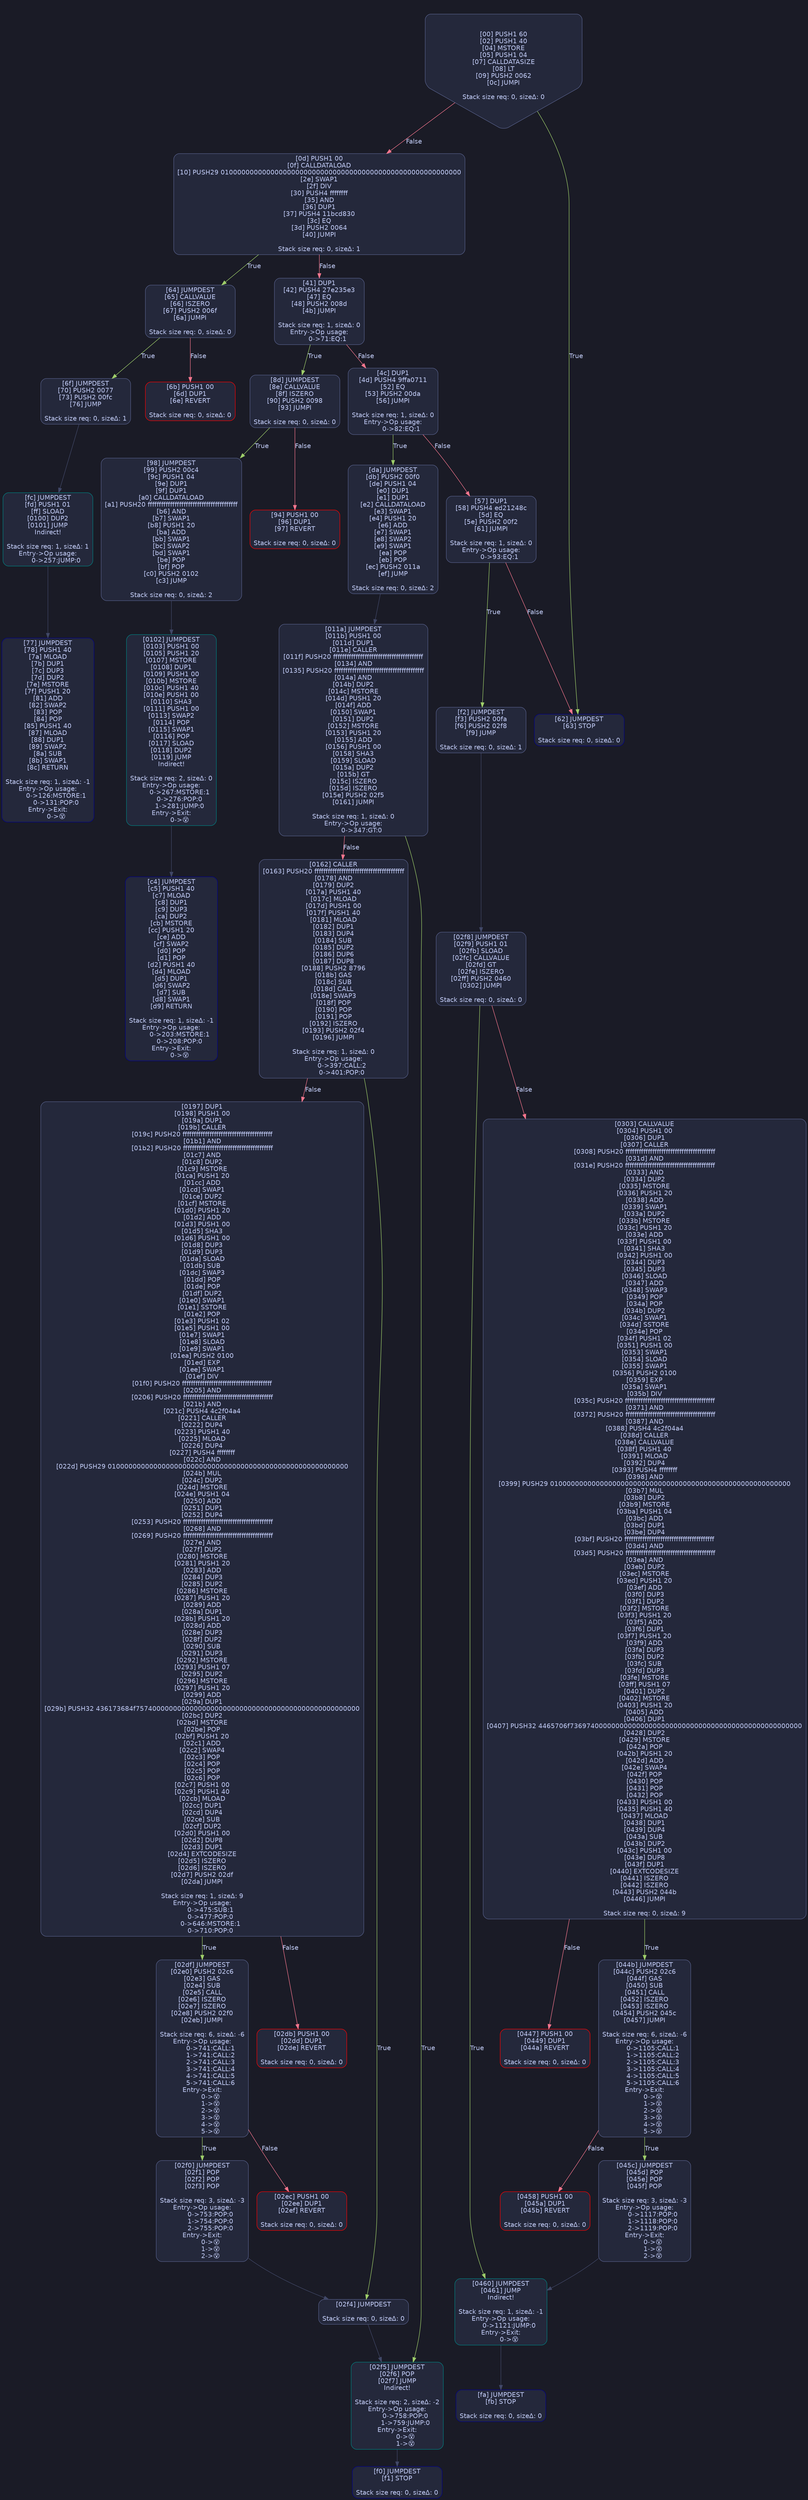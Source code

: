 digraph G {
    node [shape=box, style="filled, rounded", color="#565f89", fontcolor="#c0caf5", fontname="Helvetica", fillcolor="#24283b"];
    edge [color="#414868", fontcolor="#c0caf5", fontname="Helvetica"];
    bgcolor="#1a1b26";
    0 [ label = "[00] PUSH1 60
[02] PUSH1 40
[04] MSTORE
[05] PUSH1 04
[07] CALLDATASIZE
[08] LT
[09] PUSH2 0062
[0c] JUMPI

Stack size req: 0, sizeΔ: 0
" shape = invhouse]
    1 [ label = "[0d] PUSH1 00
[0f] CALLDATALOAD
[10] PUSH29 0100000000000000000000000000000000000000000000000000000000
[2e] SWAP1
[2f] DIV
[30] PUSH4 ffffffff
[35] AND
[36] DUP1
[37] PUSH4 11bcd830
[3c] EQ
[3d] PUSH2 0064
[40] JUMPI

Stack size req: 0, sizeΔ: 1
"]
    2 [ label = "[41] DUP1
[42] PUSH4 27e235e3
[47] EQ
[48] PUSH2 008d
[4b] JUMPI

Stack size req: 1, sizeΔ: 0
Entry->Op usage:
	0->71:EQ:1
"]
    3 [ label = "[4c] DUP1
[4d] PUSH4 9ffa0711
[52] EQ
[53] PUSH2 00da
[56] JUMPI

Stack size req: 1, sizeΔ: 0
Entry->Op usage:
	0->82:EQ:1
"]
    4 [ label = "[57] DUP1
[58] PUSH4 ed21248c
[5d] EQ
[5e] PUSH2 00f2
[61] JUMPI

Stack size req: 1, sizeΔ: 0
Entry->Op usage:
	0->93:EQ:1
"]
    5 [ label = "[62] JUMPDEST
[63] STOP

Stack size req: 0, sizeΔ: 0
" color = "darkblue"]
    6 [ label = "[64] JUMPDEST
[65] CALLVALUE
[66] ISZERO
[67] PUSH2 006f
[6a] JUMPI

Stack size req: 0, sizeΔ: 0
"]
    7 [ label = "[6b] PUSH1 00
[6d] DUP1
[6e] REVERT

Stack size req: 0, sizeΔ: 0
" color = "red"]
    8 [ label = "[6f] JUMPDEST
[70] PUSH2 0077
[73] PUSH2 00fc
[76] JUMP

Stack size req: 0, sizeΔ: 1
"]
    9 [ label = "[77] JUMPDEST
[78] PUSH1 40
[7a] MLOAD
[7b] DUP1
[7c] DUP3
[7d] DUP2
[7e] MSTORE
[7f] PUSH1 20
[81] ADD
[82] SWAP2
[83] POP
[84] POP
[85] PUSH1 40
[87] MLOAD
[88] DUP1
[89] SWAP2
[8a] SUB
[8b] SWAP1
[8c] RETURN

Stack size req: 1, sizeΔ: -1
Entry->Op usage:
	0->126:MSTORE:1
	0->131:POP:0
Entry->Exit:
	0->😵
" color = "darkblue"]
    10 [ label = "[8d] JUMPDEST
[8e] CALLVALUE
[8f] ISZERO
[90] PUSH2 0098
[93] JUMPI

Stack size req: 0, sizeΔ: 0
"]
    11 [ label = "[94] PUSH1 00
[96] DUP1
[97] REVERT

Stack size req: 0, sizeΔ: 0
" color = "red"]
    12 [ label = "[98] JUMPDEST
[99] PUSH2 00c4
[9c] PUSH1 04
[9e] DUP1
[9f] DUP1
[a0] CALLDATALOAD
[a1] PUSH20 ffffffffffffffffffffffffffffffffffffffff
[b6] AND
[b7] SWAP1
[b8] PUSH1 20
[ba] ADD
[bb] SWAP1
[bc] SWAP2
[bd] SWAP1
[be] POP
[bf] POP
[c0] PUSH2 0102
[c3] JUMP

Stack size req: 0, sizeΔ: 2
"]
    13 [ label = "[c4] JUMPDEST
[c5] PUSH1 40
[c7] MLOAD
[c8] DUP1
[c9] DUP3
[ca] DUP2
[cb] MSTORE
[cc] PUSH1 20
[ce] ADD
[cf] SWAP2
[d0] POP
[d1] POP
[d2] PUSH1 40
[d4] MLOAD
[d5] DUP1
[d6] SWAP2
[d7] SUB
[d8] SWAP1
[d9] RETURN

Stack size req: 1, sizeΔ: -1
Entry->Op usage:
	0->203:MSTORE:1
	0->208:POP:0
Entry->Exit:
	0->😵
" color = "darkblue"]
    14 [ label = "[da] JUMPDEST
[db] PUSH2 00f0
[de] PUSH1 04
[e0] DUP1
[e1] DUP1
[e2] CALLDATALOAD
[e3] SWAP1
[e4] PUSH1 20
[e6] ADD
[e7] SWAP1
[e8] SWAP2
[e9] SWAP1
[ea] POP
[eb] POP
[ec] PUSH2 011a
[ef] JUMP

Stack size req: 0, sizeΔ: 2
"]
    15 [ label = "[f0] JUMPDEST
[f1] STOP

Stack size req: 0, sizeΔ: 0
" color = "darkblue"]
    16 [ label = "[f2] JUMPDEST
[f3] PUSH2 00fa
[f6] PUSH2 02f8
[f9] JUMP

Stack size req: 0, sizeΔ: 1
"]
    17 [ label = "[fa] JUMPDEST
[fb] STOP

Stack size req: 0, sizeΔ: 0
" color = "darkblue"]
    18 [ label = "[fc] JUMPDEST
[fd] PUSH1 01
[ff] SLOAD
[0100] DUP2
[0101] JUMP
Indirect!

Stack size req: 1, sizeΔ: 1
Entry->Op usage:
	0->257:JUMP:0
" color = "teal"]
    19 [ label = "[0102] JUMPDEST
[0103] PUSH1 00
[0105] PUSH1 20
[0107] MSTORE
[0108] DUP1
[0109] PUSH1 00
[010b] MSTORE
[010c] PUSH1 40
[010e] PUSH1 00
[0110] SHA3
[0111] PUSH1 00
[0113] SWAP2
[0114] POP
[0115] SWAP1
[0116] POP
[0117] SLOAD
[0118] DUP2
[0119] JUMP
Indirect!

Stack size req: 2, sizeΔ: 0
Entry->Op usage:
	0->267:MSTORE:1
	0->276:POP:0
	1->281:JUMP:0
Entry->Exit:
	0->😵
" color = "teal"]
    20 [ label = "[011a] JUMPDEST
[011b] PUSH1 00
[011d] DUP1
[011e] CALLER
[011f] PUSH20 ffffffffffffffffffffffffffffffffffffffff
[0134] AND
[0135] PUSH20 ffffffffffffffffffffffffffffffffffffffff
[014a] AND
[014b] DUP2
[014c] MSTORE
[014d] PUSH1 20
[014f] ADD
[0150] SWAP1
[0151] DUP2
[0152] MSTORE
[0153] PUSH1 20
[0155] ADD
[0156] PUSH1 00
[0158] SHA3
[0159] SLOAD
[015a] DUP2
[015b] GT
[015c] ISZERO
[015d] ISZERO
[015e] PUSH2 02f5
[0161] JUMPI

Stack size req: 1, sizeΔ: 0
Entry->Op usage:
	0->347:GT:0
"]
    21 [ label = "[0162] CALLER
[0163] PUSH20 ffffffffffffffffffffffffffffffffffffffff
[0178] AND
[0179] DUP2
[017a] PUSH1 40
[017c] MLOAD
[017d] PUSH1 00
[017f] PUSH1 40
[0181] MLOAD
[0182] DUP1
[0183] DUP4
[0184] SUB
[0185] DUP2
[0186] DUP6
[0187] DUP8
[0188] PUSH2 8796
[018b] GAS
[018c] SUB
[018d] CALL
[018e] SWAP3
[018f] POP
[0190] POP
[0191] POP
[0192] ISZERO
[0193] PUSH2 02f4
[0196] JUMPI

Stack size req: 1, sizeΔ: 0
Entry->Op usage:
	0->397:CALL:2
	0->401:POP:0
"]
    22 [ label = "[0197] DUP1
[0198] PUSH1 00
[019a] DUP1
[019b] CALLER
[019c] PUSH20 ffffffffffffffffffffffffffffffffffffffff
[01b1] AND
[01b2] PUSH20 ffffffffffffffffffffffffffffffffffffffff
[01c7] AND
[01c8] DUP2
[01c9] MSTORE
[01ca] PUSH1 20
[01cc] ADD
[01cd] SWAP1
[01ce] DUP2
[01cf] MSTORE
[01d0] PUSH1 20
[01d2] ADD
[01d3] PUSH1 00
[01d5] SHA3
[01d6] PUSH1 00
[01d8] DUP3
[01d9] DUP3
[01da] SLOAD
[01db] SUB
[01dc] SWAP3
[01dd] POP
[01de] POP
[01df] DUP2
[01e0] SWAP1
[01e1] SSTORE
[01e2] POP
[01e3] PUSH1 02
[01e5] PUSH1 00
[01e7] SWAP1
[01e8] SLOAD
[01e9] SWAP1
[01ea] PUSH2 0100
[01ed] EXP
[01ee] SWAP1
[01ef] DIV
[01f0] PUSH20 ffffffffffffffffffffffffffffffffffffffff
[0205] AND
[0206] PUSH20 ffffffffffffffffffffffffffffffffffffffff
[021b] AND
[021c] PUSH4 4c2f04a4
[0221] CALLER
[0222] DUP4
[0223] PUSH1 40
[0225] MLOAD
[0226] DUP4
[0227] PUSH4 ffffffff
[022c] AND
[022d] PUSH29 0100000000000000000000000000000000000000000000000000000000
[024b] MUL
[024c] DUP2
[024d] MSTORE
[024e] PUSH1 04
[0250] ADD
[0251] DUP1
[0252] DUP4
[0253] PUSH20 ffffffffffffffffffffffffffffffffffffffff
[0268] AND
[0269] PUSH20 ffffffffffffffffffffffffffffffffffffffff
[027e] AND
[027f] DUP2
[0280] MSTORE
[0281] PUSH1 20
[0283] ADD
[0284] DUP3
[0285] DUP2
[0286] MSTORE
[0287] PUSH1 20
[0289] ADD
[028a] DUP1
[028b] PUSH1 20
[028d] ADD
[028e] DUP3
[028f] DUP2
[0290] SUB
[0291] DUP3
[0292] MSTORE
[0293] PUSH1 07
[0295] DUP2
[0296] MSTORE
[0297] PUSH1 20
[0299] ADD
[029a] DUP1
[029b] PUSH32 436173684f757400000000000000000000000000000000000000000000000000
[02bc] DUP2
[02bd] MSTORE
[02be] POP
[02bf] PUSH1 20
[02c1] ADD
[02c2] SWAP4
[02c3] POP
[02c4] POP
[02c5] POP
[02c6] POP
[02c7] PUSH1 00
[02c9] PUSH1 40
[02cb] MLOAD
[02cc] DUP1
[02cd] DUP4
[02ce] SUB
[02cf] DUP2
[02d0] PUSH1 00
[02d2] DUP8
[02d3] DUP1
[02d4] EXTCODESIZE
[02d5] ISZERO
[02d6] ISZERO
[02d7] PUSH2 02df
[02da] JUMPI

Stack size req: 1, sizeΔ: 9
Entry->Op usage:
	0->475:SUB:1
	0->477:POP:0
	0->646:MSTORE:1
	0->710:POP:0
"]
    23 [ label = "[02db] PUSH1 00
[02dd] DUP1
[02de] REVERT

Stack size req: 0, sizeΔ: 0
" color = "red"]
    24 [ label = "[02df] JUMPDEST
[02e0] PUSH2 02c6
[02e3] GAS
[02e4] SUB
[02e5] CALL
[02e6] ISZERO
[02e7] ISZERO
[02e8] PUSH2 02f0
[02eb] JUMPI

Stack size req: 6, sizeΔ: -6
Entry->Op usage:
	0->741:CALL:1
	1->741:CALL:2
	2->741:CALL:3
	3->741:CALL:4
	4->741:CALL:5
	5->741:CALL:6
Entry->Exit:
	0->😵
	1->😵
	2->😵
	3->😵
	4->😵
	5->😵
"]
    25 [ label = "[02ec] PUSH1 00
[02ee] DUP1
[02ef] REVERT

Stack size req: 0, sizeΔ: 0
" color = "red"]
    26 [ label = "[02f0] JUMPDEST
[02f1] POP
[02f2] POP
[02f3] POP

Stack size req: 3, sizeΔ: -3
Entry->Op usage:
	0->753:POP:0
	1->754:POP:0
	2->755:POP:0
Entry->Exit:
	0->😵
	1->😵
	2->😵
"]
    27 [ label = "[02f4] JUMPDEST

Stack size req: 0, sizeΔ: 0
"]
    28 [ label = "[02f5] JUMPDEST
[02f6] POP
[02f7] JUMP
Indirect!

Stack size req: 2, sizeΔ: -2
Entry->Op usage:
	0->758:POP:0
	1->759:JUMP:0
Entry->Exit:
	0->😵
	1->😵
" color = "teal"]
    29 [ label = "[02f8] JUMPDEST
[02f9] PUSH1 01
[02fb] SLOAD
[02fc] CALLVALUE
[02fd] GT
[02fe] ISZERO
[02ff] PUSH2 0460
[0302] JUMPI

Stack size req: 0, sizeΔ: 0
"]
    30 [ label = "[0303] CALLVALUE
[0304] PUSH1 00
[0306] DUP1
[0307] CALLER
[0308] PUSH20 ffffffffffffffffffffffffffffffffffffffff
[031d] AND
[031e] PUSH20 ffffffffffffffffffffffffffffffffffffffff
[0333] AND
[0334] DUP2
[0335] MSTORE
[0336] PUSH1 20
[0338] ADD
[0339] SWAP1
[033a] DUP2
[033b] MSTORE
[033c] PUSH1 20
[033e] ADD
[033f] PUSH1 00
[0341] SHA3
[0342] PUSH1 00
[0344] DUP3
[0345] DUP3
[0346] SLOAD
[0347] ADD
[0348] SWAP3
[0349] POP
[034a] POP
[034b] DUP2
[034c] SWAP1
[034d] SSTORE
[034e] POP
[034f] PUSH1 02
[0351] PUSH1 00
[0353] SWAP1
[0354] SLOAD
[0355] SWAP1
[0356] PUSH2 0100
[0359] EXP
[035a] SWAP1
[035b] DIV
[035c] PUSH20 ffffffffffffffffffffffffffffffffffffffff
[0371] AND
[0372] PUSH20 ffffffffffffffffffffffffffffffffffffffff
[0387] AND
[0388] PUSH4 4c2f04a4
[038d] CALLER
[038e] CALLVALUE
[038f] PUSH1 40
[0391] MLOAD
[0392] DUP4
[0393] PUSH4 ffffffff
[0398] AND
[0399] PUSH29 0100000000000000000000000000000000000000000000000000000000
[03b7] MUL
[03b8] DUP2
[03b9] MSTORE
[03ba] PUSH1 04
[03bc] ADD
[03bd] DUP1
[03be] DUP4
[03bf] PUSH20 ffffffffffffffffffffffffffffffffffffffff
[03d4] AND
[03d5] PUSH20 ffffffffffffffffffffffffffffffffffffffff
[03ea] AND
[03eb] DUP2
[03ec] MSTORE
[03ed] PUSH1 20
[03ef] ADD
[03f0] DUP3
[03f1] DUP2
[03f2] MSTORE
[03f3] PUSH1 20
[03f5] ADD
[03f6] DUP1
[03f7] PUSH1 20
[03f9] ADD
[03fa] DUP3
[03fb] DUP2
[03fc] SUB
[03fd] DUP3
[03fe] MSTORE
[03ff] PUSH1 07
[0401] DUP2
[0402] MSTORE
[0403] PUSH1 20
[0405] ADD
[0406] DUP1
[0407] PUSH32 4465706f73697400000000000000000000000000000000000000000000000000
[0428] DUP2
[0429] MSTORE
[042a] POP
[042b] PUSH1 20
[042d] ADD
[042e] SWAP4
[042f] POP
[0430] POP
[0431] POP
[0432] POP
[0433] PUSH1 00
[0435] PUSH1 40
[0437] MLOAD
[0438] DUP1
[0439] DUP4
[043a] SUB
[043b] DUP2
[043c] PUSH1 00
[043e] DUP8
[043f] DUP1
[0440] EXTCODESIZE
[0441] ISZERO
[0442] ISZERO
[0443] PUSH2 044b
[0446] JUMPI

Stack size req: 0, sizeΔ: 9
"]
    31 [ label = "[0447] PUSH1 00
[0449] DUP1
[044a] REVERT

Stack size req: 0, sizeΔ: 0
" color = "red"]
    32 [ label = "[044b] JUMPDEST
[044c] PUSH2 02c6
[044f] GAS
[0450] SUB
[0451] CALL
[0452] ISZERO
[0453] ISZERO
[0454] PUSH2 045c
[0457] JUMPI

Stack size req: 6, sizeΔ: -6
Entry->Op usage:
	0->1105:CALL:1
	1->1105:CALL:2
	2->1105:CALL:3
	3->1105:CALL:4
	4->1105:CALL:5
	5->1105:CALL:6
Entry->Exit:
	0->😵
	1->😵
	2->😵
	3->😵
	4->😵
	5->😵
"]
    33 [ label = "[0458] PUSH1 00
[045a] DUP1
[045b] REVERT

Stack size req: 0, sizeΔ: 0
" color = "red"]
    34 [ label = "[045c] JUMPDEST
[045d] POP
[045e] POP
[045f] POP

Stack size req: 3, sizeΔ: -3
Entry->Op usage:
	0->1117:POP:0
	1->1118:POP:0
	2->1119:POP:0
Entry->Exit:
	0->😵
	1->😵
	2->😵
"]
    35 [ label = "[0460] JUMPDEST
[0461] JUMP
Indirect!

Stack size req: 1, sizeΔ: -1
Entry->Op usage:
	0->1121:JUMP:0
Entry->Exit:
	0->😵
" color = "teal"]
    0 -> 1 [ label = "False" color = "#f7768e"]
    0 -> 5 [ label = "True" color = "#9ece6a"]
    1 -> 2 [ label = "False" color = "#f7768e"]
    1 -> 6 [ label = "True" color = "#9ece6a"]
    2 -> 3 [ label = "False" color = "#f7768e"]
    2 -> 10 [ label = "True" color = "#9ece6a"]
    3 -> 4 [ label = "False" color = "#f7768e"]
    3 -> 14 [ label = "True" color = "#9ece6a"]
    4 -> 5 [ label = "False" color = "#f7768e"]
    4 -> 16 [ label = "True" color = "#9ece6a"]
    6 -> 7 [ label = "False" color = "#f7768e"]
    6 -> 8 [ label = "True" color = "#9ece6a"]
    8 -> 18 [ ]
    10 -> 11 [ label = "False" color = "#f7768e"]
    10 -> 12 [ label = "True" color = "#9ece6a"]
    12 -> 19 [ ]
    14 -> 20 [ ]
    16 -> 29 [ ]
    20 -> 21 [ label = "False" color = "#f7768e"]
    20 -> 28 [ label = "True" color = "#9ece6a"]
    21 -> 22 [ label = "False" color = "#f7768e"]
    21 -> 27 [ label = "True" color = "#9ece6a"]
    22 -> 23 [ label = "False" color = "#f7768e"]
    22 -> 24 [ label = "True" color = "#9ece6a"]
    24 -> 25 [ label = "False" color = "#f7768e"]
    24 -> 26 [ label = "True" color = "#9ece6a"]
    26 -> 27 [ ]
    27 -> 28 [ ]
    29 -> 30 [ label = "False" color = "#f7768e"]
    29 -> 35 [ label = "True" color = "#9ece6a"]
    30 -> 31 [ label = "False" color = "#f7768e"]
    30 -> 32 [ label = "True" color = "#9ece6a"]
    32 -> 33 [ label = "False" color = "#f7768e"]
    32 -> 34 [ label = "True" color = "#9ece6a"]
    34 -> 35 [ ]
    18 -> 9 [ ]
    19 -> 13 [ ]
    28 -> 15 [ ]
    35 -> 17 [ ]

}
